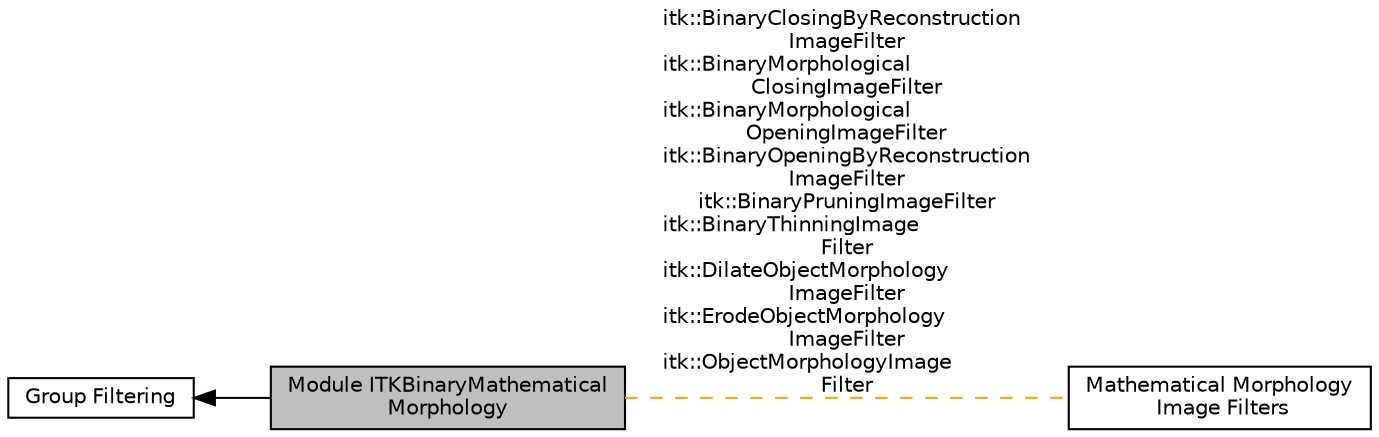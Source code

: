 digraph "Module ITKBinaryMathematicalMorphology"
{
  edge [fontname="Helvetica",fontsize="10",labelfontname="Helvetica",labelfontsize="10"];
  node [fontname="Helvetica",fontsize="10",shape=box];
  rankdir=LR;
  Node2 [label="Group Filtering",height=0.2,width=0.4,color="black", fillcolor="white", style="filled",URL="$group__Group-Filtering.html",tooltip=" "];
  Node1 [label="Module ITKBinaryMathematical\lMorphology",height=0.2,width=0.4,color="black", fillcolor="grey75", style="filled", fontcolor="black",tooltip=" "];
  Node3 [label="Mathematical Morphology\l Image Filters",height=0.2,width=0.4,color="black", fillcolor="white", style="filled",URL="$group__MathematicalMorphologyImageFilters.html",tooltip=" "];
  Node2->Node1 [shape=plaintext, dir="back", style="solid"];
  Node1->Node3 [shape=plaintext, label="itk::BinaryClosingByReconstruction\lImageFilter\nitk::BinaryMorphological\lClosingImageFilter\nitk::BinaryMorphological\lOpeningImageFilter\nitk::BinaryOpeningByReconstruction\lImageFilter\nitk::BinaryPruningImageFilter\nitk::BinaryThinningImage\lFilter\nitk::DilateObjectMorphology\lImageFilter\nitk::ErodeObjectMorphology\lImageFilter\nitk::ObjectMorphologyImage\lFilter", color="orange", dir="none", style="dashed"];
}
